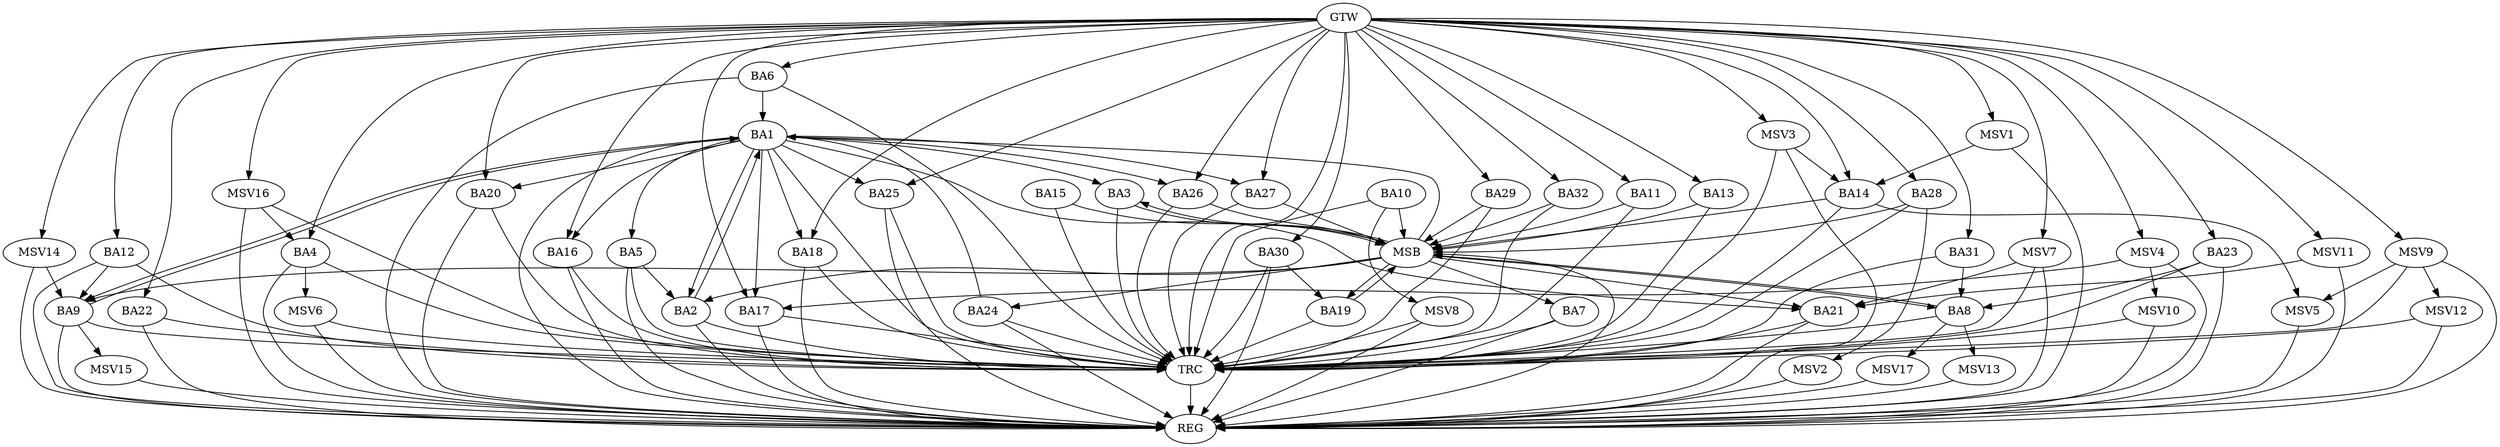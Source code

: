 strict digraph G {
  BA1 [ label="BA1" ];
  BA2 [ label="BA2" ];
  BA3 [ label="BA3" ];
  BA4 [ label="BA4" ];
  BA5 [ label="BA5" ];
  BA6 [ label="BA6" ];
  BA7 [ label="BA7" ];
  BA8 [ label="BA8" ];
  BA9 [ label="BA9" ];
  BA10 [ label="BA10" ];
  BA11 [ label="BA11" ];
  BA12 [ label="BA12" ];
  BA13 [ label="BA13" ];
  BA14 [ label="BA14" ];
  BA15 [ label="BA15" ];
  BA16 [ label="BA16" ];
  BA17 [ label="BA17" ];
  BA18 [ label="BA18" ];
  BA19 [ label="BA19" ];
  BA20 [ label="BA20" ];
  BA21 [ label="BA21" ];
  BA22 [ label="BA22" ];
  BA23 [ label="BA23" ];
  BA24 [ label="BA24" ];
  BA25 [ label="BA25" ];
  BA26 [ label="BA26" ];
  BA27 [ label="BA27" ];
  BA28 [ label="BA28" ];
  BA29 [ label="BA29" ];
  BA30 [ label="BA30" ];
  BA31 [ label="BA31" ];
  BA32 [ label="BA32" ];
  GTW [ label="GTW" ];
  REG [ label="REG" ];
  MSB [ label="MSB" ];
  TRC [ label="TRC" ];
  MSV1 [ label="MSV1" ];
  MSV2 [ label="MSV2" ];
  MSV3 [ label="MSV3" ];
  MSV4 [ label="MSV4" ];
  MSV5 [ label="MSV5" ];
  MSV6 [ label="MSV6" ];
  MSV7 [ label="MSV7" ];
  MSV8 [ label="MSV8" ];
  MSV9 [ label="MSV9" ];
  MSV10 [ label="MSV10" ];
  MSV11 [ label="MSV11" ];
  MSV12 [ label="MSV12" ];
  MSV13 [ label="MSV13" ];
  MSV14 [ label="MSV14" ];
  MSV15 [ label="MSV15" ];
  MSV16 [ label="MSV16" ];
  MSV17 [ label="MSV17" ];
  BA1 -> BA2;
  BA2 -> BA1;
  BA5 -> BA2;
  BA6 -> BA1;
  BA9 -> BA1;
  BA12 -> BA9;
  BA23 -> BA8;
  BA24 -> BA1;
  BA30 -> BA19;
  BA31 -> BA8;
  GTW -> BA4;
  GTW -> BA6;
  GTW -> BA11;
  GTW -> BA12;
  GTW -> BA13;
  GTW -> BA14;
  GTW -> BA16;
  GTW -> BA17;
  GTW -> BA18;
  GTW -> BA20;
  GTW -> BA22;
  GTW -> BA23;
  GTW -> BA25;
  GTW -> BA26;
  GTW -> BA27;
  GTW -> BA28;
  GTW -> BA29;
  GTW -> BA30;
  GTW -> BA31;
  GTW -> BA32;
  BA1 -> REG;
  BA2 -> REG;
  BA4 -> REG;
  BA5 -> REG;
  BA6 -> REG;
  BA7 -> REG;
  BA9 -> REG;
  BA12 -> REG;
  BA16 -> REG;
  BA17 -> REG;
  BA18 -> REG;
  BA20 -> REG;
  BA21 -> REG;
  BA22 -> REG;
  BA23 -> REG;
  BA24 -> REG;
  BA25 -> REG;
  BA30 -> REG;
  BA3 -> MSB;
  MSB -> BA1;
  MSB -> REG;
  BA8 -> MSB;
  MSB -> BA7;
  BA10 -> MSB;
  MSB -> BA3;
  BA11 -> MSB;
  MSB -> BA9;
  BA13 -> MSB;
  MSB -> BA2;
  BA14 -> MSB;
  BA15 -> MSB;
  BA19 -> MSB;
  BA26 -> MSB;
  MSB -> BA19;
  BA27 -> MSB;
  MSB -> BA8;
  BA28 -> MSB;
  MSB -> BA21;
  BA29 -> MSB;
  BA32 -> MSB;
  MSB -> BA24;
  BA1 -> TRC;
  BA2 -> TRC;
  BA3 -> TRC;
  BA4 -> TRC;
  BA5 -> TRC;
  BA6 -> TRC;
  BA7 -> TRC;
  BA8 -> TRC;
  BA9 -> TRC;
  BA10 -> TRC;
  BA11 -> TRC;
  BA12 -> TRC;
  BA13 -> TRC;
  BA14 -> TRC;
  BA15 -> TRC;
  BA16 -> TRC;
  BA17 -> TRC;
  BA18 -> TRC;
  BA19 -> TRC;
  BA20 -> TRC;
  BA21 -> TRC;
  BA22 -> TRC;
  BA23 -> TRC;
  BA24 -> TRC;
  BA25 -> TRC;
  BA26 -> TRC;
  BA27 -> TRC;
  BA28 -> TRC;
  BA29 -> TRC;
  BA30 -> TRC;
  BA31 -> TRC;
  BA32 -> TRC;
  GTW -> TRC;
  TRC -> REG;
  BA1 -> BA20;
  BA1 -> BA21;
  BA1 -> BA18;
  BA1 -> BA5;
  BA1 -> BA16;
  BA1 -> BA26;
  BA1 -> BA27;
  BA1 -> BA3;
  BA1 -> BA9;
  BA1 -> BA17;
  BA1 -> BA25;
  MSV1 -> BA14;
  GTW -> MSV1;
  MSV1 -> REG;
  BA28 -> MSV2;
  MSV2 -> REG;
  MSV3 -> BA14;
  GTW -> MSV3;
  MSV3 -> REG;
  MSV3 -> TRC;
  MSV4 -> BA17;
  GTW -> MSV4;
  MSV4 -> REG;
  BA14 -> MSV5;
  MSV5 -> REG;
  BA4 -> MSV6;
  MSV6 -> REG;
  MSV6 -> TRC;
  MSV7 -> BA21;
  GTW -> MSV7;
  MSV7 -> REG;
  MSV7 -> TRC;
  BA10 -> MSV8;
  MSV8 -> REG;
  MSV8 -> TRC;
  MSV9 -> MSV5;
  GTW -> MSV9;
  MSV9 -> REG;
  MSV9 -> TRC;
  MSV4 -> MSV10;
  MSV10 -> REG;
  MSV10 -> TRC;
  MSV11 -> BA21;
  GTW -> MSV11;
  MSV11 -> REG;
  MSV9 -> MSV12;
  MSV12 -> REG;
  MSV12 -> TRC;
  BA8 -> MSV13;
  MSV13 -> REG;
  MSV14 -> BA9;
  GTW -> MSV14;
  MSV14 -> REG;
  BA9 -> MSV15;
  MSV15 -> REG;
  MSV16 -> BA4;
  GTW -> MSV16;
  MSV16 -> REG;
  MSV16 -> TRC;
  BA8 -> MSV17;
  MSV17 -> REG;
}
